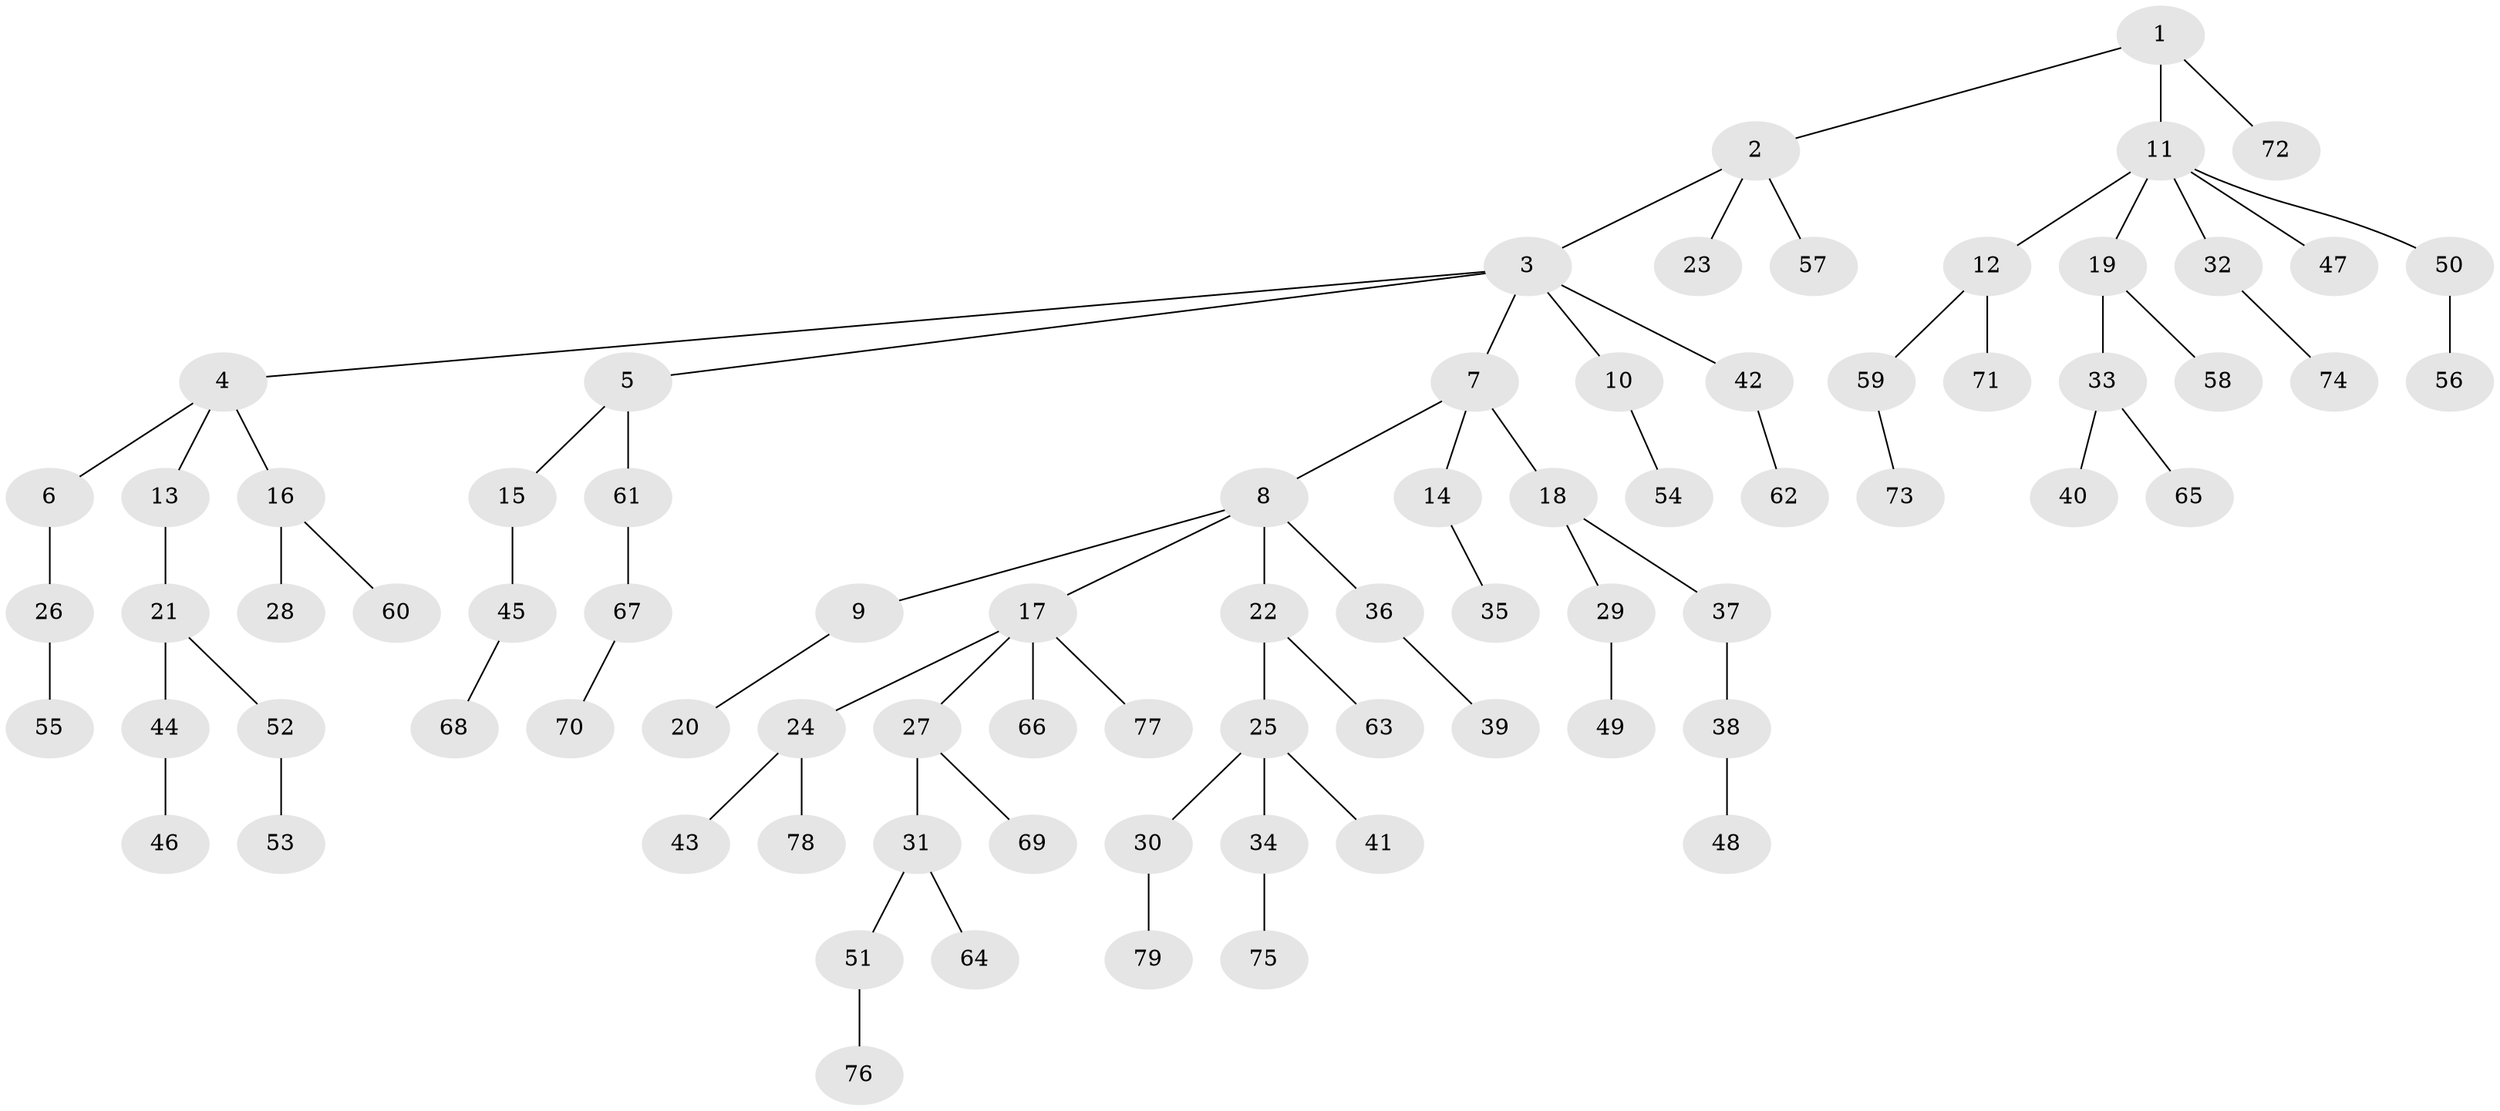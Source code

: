 // coarse degree distribution, {2: 0.2916666666666667, 5: 0.041666666666666664, 3: 0.16666666666666666, 1: 0.4583333333333333, 4: 0.041666666666666664}
// Generated by graph-tools (version 1.1) at 2025/51/03/04/25 22:51:44]
// undirected, 79 vertices, 78 edges
graph export_dot {
  node [color=gray90,style=filled];
  1;
  2;
  3;
  4;
  5;
  6;
  7;
  8;
  9;
  10;
  11;
  12;
  13;
  14;
  15;
  16;
  17;
  18;
  19;
  20;
  21;
  22;
  23;
  24;
  25;
  26;
  27;
  28;
  29;
  30;
  31;
  32;
  33;
  34;
  35;
  36;
  37;
  38;
  39;
  40;
  41;
  42;
  43;
  44;
  45;
  46;
  47;
  48;
  49;
  50;
  51;
  52;
  53;
  54;
  55;
  56;
  57;
  58;
  59;
  60;
  61;
  62;
  63;
  64;
  65;
  66;
  67;
  68;
  69;
  70;
  71;
  72;
  73;
  74;
  75;
  76;
  77;
  78;
  79;
  1 -- 2;
  1 -- 11;
  1 -- 72;
  2 -- 3;
  2 -- 23;
  2 -- 57;
  3 -- 4;
  3 -- 5;
  3 -- 7;
  3 -- 10;
  3 -- 42;
  4 -- 6;
  4 -- 13;
  4 -- 16;
  5 -- 15;
  5 -- 61;
  6 -- 26;
  7 -- 8;
  7 -- 14;
  7 -- 18;
  8 -- 9;
  8 -- 17;
  8 -- 22;
  8 -- 36;
  9 -- 20;
  10 -- 54;
  11 -- 12;
  11 -- 19;
  11 -- 32;
  11 -- 47;
  11 -- 50;
  12 -- 59;
  12 -- 71;
  13 -- 21;
  14 -- 35;
  15 -- 45;
  16 -- 28;
  16 -- 60;
  17 -- 24;
  17 -- 27;
  17 -- 66;
  17 -- 77;
  18 -- 29;
  18 -- 37;
  19 -- 33;
  19 -- 58;
  21 -- 44;
  21 -- 52;
  22 -- 25;
  22 -- 63;
  24 -- 43;
  24 -- 78;
  25 -- 30;
  25 -- 34;
  25 -- 41;
  26 -- 55;
  27 -- 31;
  27 -- 69;
  29 -- 49;
  30 -- 79;
  31 -- 51;
  31 -- 64;
  32 -- 74;
  33 -- 40;
  33 -- 65;
  34 -- 75;
  36 -- 39;
  37 -- 38;
  38 -- 48;
  42 -- 62;
  44 -- 46;
  45 -- 68;
  50 -- 56;
  51 -- 76;
  52 -- 53;
  59 -- 73;
  61 -- 67;
  67 -- 70;
}
